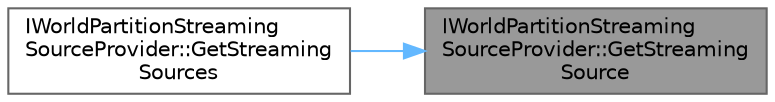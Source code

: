 digraph "IWorldPartitionStreamingSourceProvider::GetStreamingSource"
{
 // INTERACTIVE_SVG=YES
 // LATEX_PDF_SIZE
  bgcolor="transparent";
  edge [fontname=Helvetica,fontsize=10,labelfontname=Helvetica,labelfontsize=10];
  node [fontname=Helvetica,fontsize=10,shape=box,height=0.2,width=0.4];
  rankdir="RL";
  Node1 [id="Node000001",label="IWorldPartitionStreaming\lSourceProvider::GetStreaming\lSource",height=0.2,width=0.4,color="gray40", fillcolor="grey60", style="filled", fontcolor="black",tooltip=" "];
  Node1 -> Node2 [id="edge1_Node000001_Node000002",dir="back",color="steelblue1",style="solid",tooltip=" "];
  Node2 [id="Node000002",label="IWorldPartitionStreaming\lSourceProvider::GetStreaming\lSources",height=0.2,width=0.4,color="grey40", fillcolor="white", style="filled",URL="$db/d87/structIWorldPartitionStreamingSourceProvider.html#a2786cf27aa760fa792341add99e1a72c",tooltip=" "];
}
